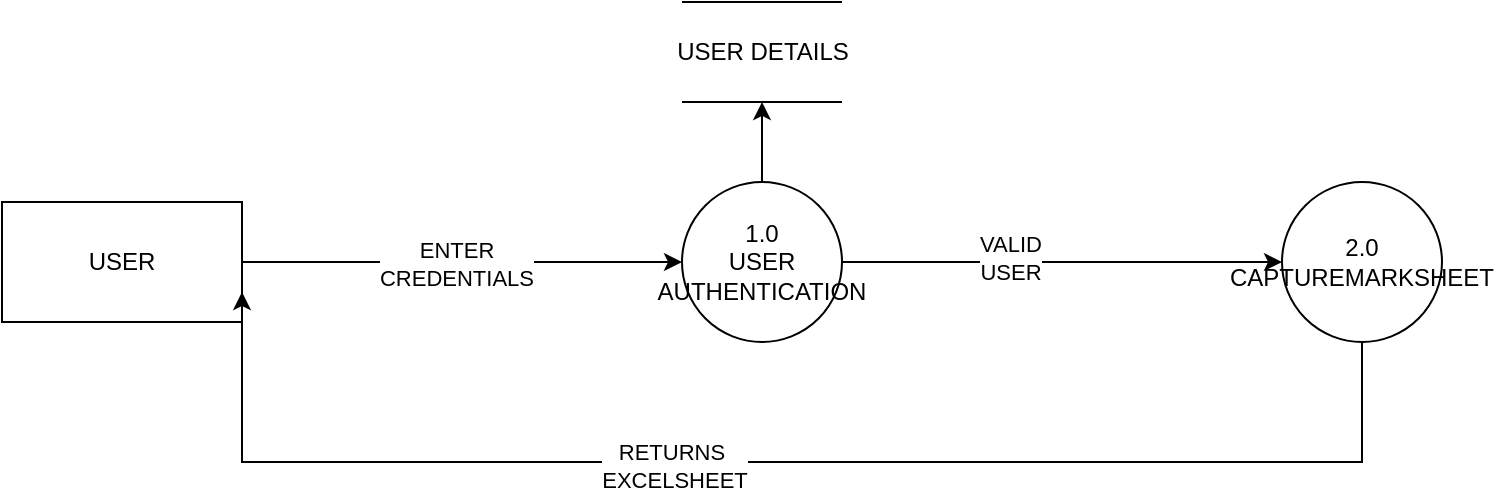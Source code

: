 <mxfile version="24.2.5" type="device">
  <diagram name="Page-1" id="vqlDBy17wzxhhZNOXhju">
    <mxGraphModel dx="1290" dy="557" grid="1" gridSize="10" guides="1" tooltips="1" connect="1" arrows="1" fold="1" page="1" pageScale="1" pageWidth="850" pageHeight="1100" math="0" shadow="0">
      <root>
        <mxCell id="0" />
        <mxCell id="1" parent="0" />
        <mxCell id="SbjAzvhg__YMwDKprBxy-1" value="USER" style="rounded=0;whiteSpace=wrap;html=1;" parent="1" vertex="1">
          <mxGeometry x="20" y="260" width="120" height="60" as="geometry" />
        </mxCell>
        <mxCell id="SbjAzvhg__YMwDKprBxy-5" style="edgeStyle=orthogonalEdgeStyle;rounded=0;orthogonalLoop=1;jettySize=auto;html=1;entryX=1;entryY=0.75;entryDx=0;entryDy=0;exitX=0.5;exitY=1;exitDx=0;exitDy=0;" parent="1" source="SbjAzvhg__YMwDKprBxy-3" target="SbjAzvhg__YMwDKprBxy-1" edge="1">
          <mxGeometry relative="1" as="geometry">
            <mxPoint x="640" y="470" as="sourcePoint" />
            <Array as="points">
              <mxPoint x="700" y="390" />
              <mxPoint x="140" y="390" />
            </Array>
          </mxGeometry>
        </mxCell>
        <mxCell id="SbjAzvhg__YMwDKprBxy-6" value="RETURNS&amp;nbsp;&lt;div&gt;EXCELSHEET&lt;/div&gt;" style="edgeLabel;html=1;align=center;verticalAlign=middle;resizable=0;points=[];" parent="SbjAzvhg__YMwDKprBxy-5" vertex="1" connectable="0">
          <mxGeometry x="0.147" y="2" relative="1" as="geometry">
            <mxPoint as="offset" />
          </mxGeometry>
        </mxCell>
        <mxCell id="SbjAzvhg__YMwDKprBxy-2" value="1.0&lt;div&gt;USER&lt;/div&gt;&lt;div&gt;AUTHENTICATION&lt;/div&gt;" style="ellipse;whiteSpace=wrap;html=1;aspect=fixed;" parent="1" vertex="1">
          <mxGeometry x="360" y="250" width="80" height="80" as="geometry" />
        </mxCell>
        <mxCell id="SbjAzvhg__YMwDKprBxy-3" value="2.0&lt;div&gt;CAPTUREMARKSHEET&lt;/div&gt;" style="ellipse;whiteSpace=wrap;html=1;aspect=fixed;" parent="1" vertex="1">
          <mxGeometry x="660" y="250" width="80" height="80" as="geometry" />
        </mxCell>
        <mxCell id="SbjAzvhg__YMwDKprBxy-4" value="" style="endArrow=classic;html=1;rounded=0;exitX=1;exitY=0.5;exitDx=0;exitDy=0;" parent="1" source="SbjAzvhg__YMwDKprBxy-1" target="SbjAzvhg__YMwDKprBxy-2" edge="1">
          <mxGeometry width="50" height="50" relative="1" as="geometry">
            <mxPoint x="140" y="300" as="sourcePoint" />
            <mxPoint x="190" y="250" as="targetPoint" />
          </mxGeometry>
        </mxCell>
        <mxCell id="SbjAzvhg__YMwDKprBxy-7" value="ENTER&lt;div&gt;CREDENTIALS&lt;/div&gt;" style="edgeLabel;html=1;align=center;verticalAlign=middle;resizable=0;points=[];" parent="SbjAzvhg__YMwDKprBxy-4" vertex="1" connectable="0">
          <mxGeometry x="-0.029" y="-1" relative="1" as="geometry">
            <mxPoint as="offset" />
          </mxGeometry>
        </mxCell>
        <mxCell id="SbjAzvhg__YMwDKprBxy-8" value="" style="endArrow=classic;html=1;rounded=0;exitX=1;exitY=0.5;exitDx=0;exitDy=0;" parent="1" source="SbjAzvhg__YMwDKprBxy-2" target="SbjAzvhg__YMwDKprBxy-3" edge="1">
          <mxGeometry width="50" height="50" relative="1" as="geometry">
            <mxPoint x="490" y="310" as="sourcePoint" />
            <mxPoint x="540" y="260" as="targetPoint" />
          </mxGeometry>
        </mxCell>
        <mxCell id="SbjAzvhg__YMwDKprBxy-9" value="VALID&lt;div&gt;USER&lt;/div&gt;" style="edgeLabel;html=1;align=center;verticalAlign=middle;resizable=0;points=[];" parent="SbjAzvhg__YMwDKprBxy-8" vertex="1" connectable="0">
          <mxGeometry x="-0.238" y="2" relative="1" as="geometry">
            <mxPoint as="offset" />
          </mxGeometry>
        </mxCell>
        <mxCell id="SbjAzvhg__YMwDKprBxy-10" value="" style="endArrow=none;html=1;rounded=0;" parent="1" edge="1">
          <mxGeometry width="50" height="50" relative="1" as="geometry">
            <mxPoint x="360" y="210" as="sourcePoint" />
            <mxPoint x="440" y="210" as="targetPoint" />
          </mxGeometry>
        </mxCell>
        <mxCell id="SbjAzvhg__YMwDKprBxy-11" value="" style="endArrow=none;html=1;rounded=0;" parent="1" edge="1">
          <mxGeometry width="50" height="50" relative="1" as="geometry">
            <mxPoint x="360" y="160" as="sourcePoint" />
            <mxPoint x="440" y="160" as="targetPoint" />
            <Array as="points">
              <mxPoint x="360" y="160" />
              <mxPoint x="400" y="160" />
            </Array>
          </mxGeometry>
        </mxCell>
        <mxCell id="SbjAzvhg__YMwDKprBxy-12" value="USER DETAILS" style="text;html=1;align=center;verticalAlign=middle;resizable=0;points=[];autosize=1;strokeColor=none;fillColor=none;" parent="1" vertex="1">
          <mxGeometry x="345" y="170" width="110" height="30" as="geometry" />
        </mxCell>
        <mxCell id="-KTZkuWzY7kYyCTZOiwo-1" value="" style="endArrow=classic;html=1;rounded=0;exitX=0.5;exitY=0;exitDx=0;exitDy=0;" edge="1" parent="1" source="SbjAzvhg__YMwDKprBxy-2">
          <mxGeometry width="50" height="50" relative="1" as="geometry">
            <mxPoint x="560" y="310" as="sourcePoint" />
            <mxPoint x="400" y="210" as="targetPoint" />
          </mxGeometry>
        </mxCell>
      </root>
    </mxGraphModel>
  </diagram>
</mxfile>

